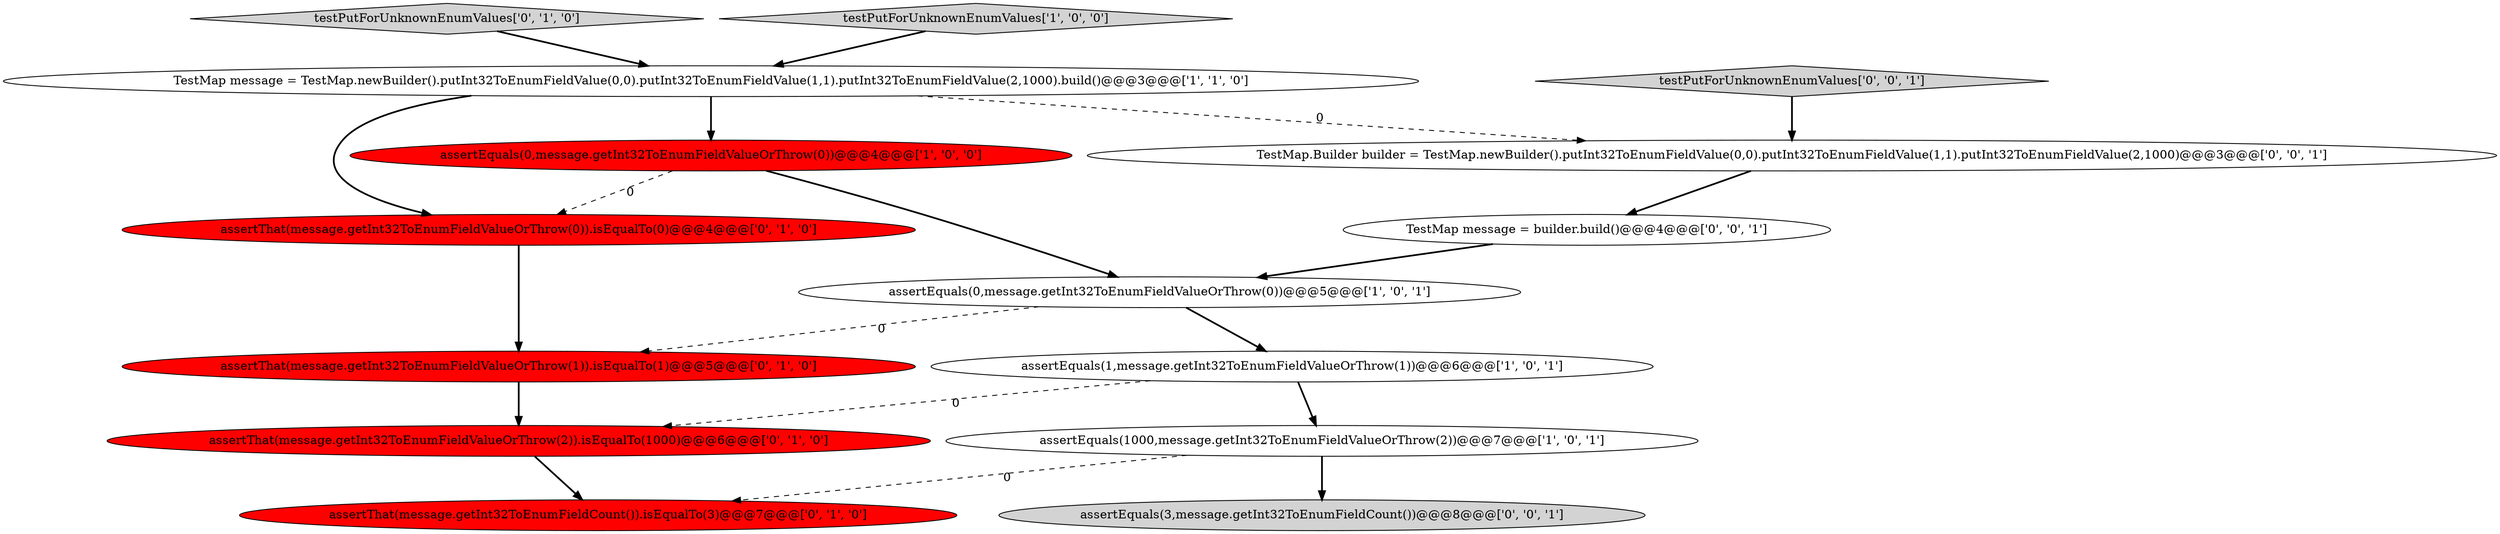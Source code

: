 digraph {
2 [style = filled, label = "assertEquals(1,message.getInt32ToEnumFieldValueOrThrow(1))@@@6@@@['1', '0', '1']", fillcolor = white, shape = ellipse image = "AAA0AAABBB1BBB"];
4 [style = filled, label = "assertEquals(0,message.getInt32ToEnumFieldValueOrThrow(0))@@@5@@@['1', '0', '1']", fillcolor = white, shape = ellipse image = "AAA0AAABBB1BBB"];
13 [style = filled, label = "testPutForUnknownEnumValues['0', '0', '1']", fillcolor = lightgray, shape = diamond image = "AAA0AAABBB3BBB"];
7 [style = filled, label = "assertThat(message.getInt32ToEnumFieldCount()).isEqualTo(3)@@@7@@@['0', '1', '0']", fillcolor = red, shape = ellipse image = "AAA1AAABBB2BBB"];
6 [style = filled, label = "assertThat(message.getInt32ToEnumFieldValueOrThrow(1)).isEqualTo(1)@@@5@@@['0', '1', '0']", fillcolor = red, shape = ellipse image = "AAA1AAABBB2BBB"];
14 [style = filled, label = "TestMap message = builder.build()@@@4@@@['0', '0', '1']", fillcolor = white, shape = ellipse image = "AAA0AAABBB3BBB"];
10 [style = filled, label = "assertThat(message.getInt32ToEnumFieldValueOrThrow(2)).isEqualTo(1000)@@@6@@@['0', '1', '0']", fillcolor = red, shape = ellipse image = "AAA1AAABBB2BBB"];
11 [style = filled, label = "TestMap.Builder builder = TestMap.newBuilder().putInt32ToEnumFieldValue(0,0).putInt32ToEnumFieldValue(1,1).putInt32ToEnumFieldValue(2,1000)@@@3@@@['0', '0', '1']", fillcolor = white, shape = ellipse image = "AAA0AAABBB3BBB"];
8 [style = filled, label = "testPutForUnknownEnumValues['0', '1', '0']", fillcolor = lightgray, shape = diamond image = "AAA0AAABBB2BBB"];
12 [style = filled, label = "assertEquals(3,message.getInt32ToEnumFieldCount())@@@8@@@['0', '0', '1']", fillcolor = lightgray, shape = ellipse image = "AAA0AAABBB3BBB"];
1 [style = filled, label = "testPutForUnknownEnumValues['1', '0', '0']", fillcolor = lightgray, shape = diamond image = "AAA0AAABBB1BBB"];
3 [style = filled, label = "TestMap message = TestMap.newBuilder().putInt32ToEnumFieldValue(0,0).putInt32ToEnumFieldValue(1,1).putInt32ToEnumFieldValue(2,1000).build()@@@3@@@['1', '1', '0']", fillcolor = white, shape = ellipse image = "AAA0AAABBB1BBB"];
9 [style = filled, label = "assertThat(message.getInt32ToEnumFieldValueOrThrow(0)).isEqualTo(0)@@@4@@@['0', '1', '0']", fillcolor = red, shape = ellipse image = "AAA1AAABBB2BBB"];
0 [style = filled, label = "assertEquals(0,message.getInt32ToEnumFieldValueOrThrow(0))@@@4@@@['1', '0', '0']", fillcolor = red, shape = ellipse image = "AAA1AAABBB1BBB"];
5 [style = filled, label = "assertEquals(1000,message.getInt32ToEnumFieldValueOrThrow(2))@@@7@@@['1', '0', '1']", fillcolor = white, shape = ellipse image = "AAA0AAABBB1BBB"];
1->3 [style = bold, label=""];
3->9 [style = bold, label=""];
14->4 [style = bold, label=""];
4->2 [style = bold, label=""];
0->9 [style = dashed, label="0"];
5->7 [style = dashed, label="0"];
3->11 [style = dashed, label="0"];
5->12 [style = bold, label=""];
4->6 [style = dashed, label="0"];
0->4 [style = bold, label=""];
11->14 [style = bold, label=""];
10->7 [style = bold, label=""];
13->11 [style = bold, label=""];
6->10 [style = bold, label=""];
3->0 [style = bold, label=""];
2->10 [style = dashed, label="0"];
9->6 [style = bold, label=""];
2->5 [style = bold, label=""];
8->3 [style = bold, label=""];
}
